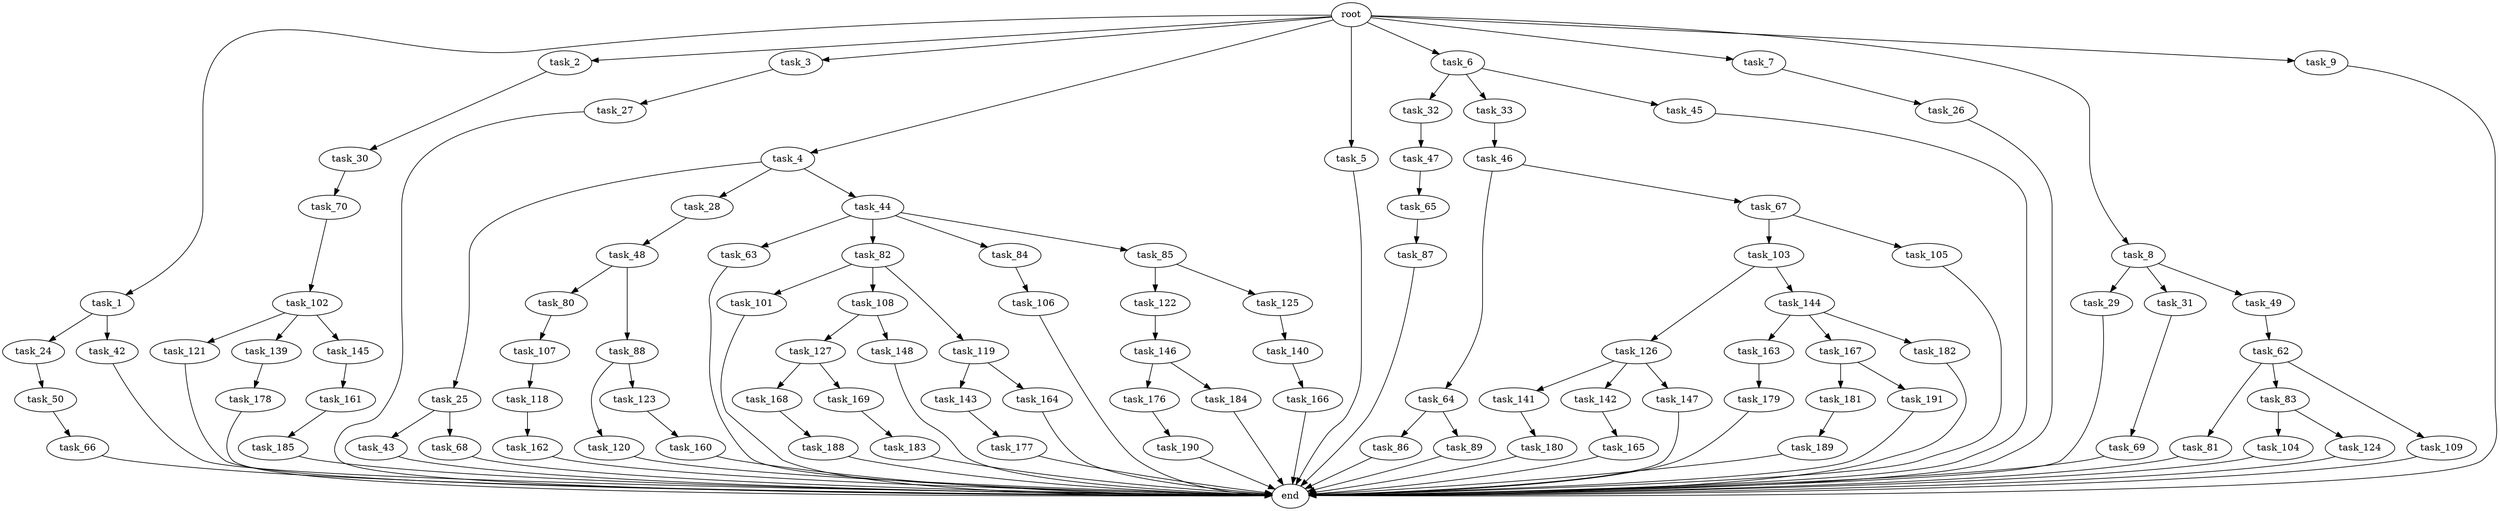 digraph G {
  root [size="0.000000"];
  task_1 [size="2.048000"];
  task_2 [size="2.048000"];
  task_3 [size="2.048000"];
  task_4 [size="2.048000"];
  task_5 [size="2.048000"];
  task_6 [size="2.048000"];
  task_7 [size="2.048000"];
  task_8 [size="2.048000"];
  task_9 [size="2.048000"];
  task_24 [size="154618822.656000"];
  task_25 [size="154618822.656000"];
  task_26 [size="841813590.016000"];
  task_27 [size="274877906.944000"];
  task_28 [size="154618822.656000"];
  task_29 [size="429496729.600000"];
  task_30 [size="618475290.624000"];
  task_31 [size="429496729.600000"];
  task_32 [size="68719476.736000"];
  task_33 [size="68719476.736000"];
  task_42 [size="154618822.656000"];
  task_43 [size="618475290.624000"];
  task_44 [size="154618822.656000"];
  task_45 [size="68719476.736000"];
  task_46 [size="841813590.016000"];
  task_47 [size="274877906.944000"];
  task_48 [size="68719476.736000"];
  task_49 [size="429496729.600000"];
  task_50 [size="429496729.600000"];
  task_62 [size="154618822.656000"];
  task_63 [size="618475290.624000"];
  task_64 [size="68719476.736000"];
  task_65 [size="841813590.016000"];
  task_66 [size="1717986918.400000"];
  task_67 [size="68719476.736000"];
  task_68 [size="618475290.624000"];
  task_69 [size="1099511627.776000"];
  task_70 [size="429496729.600000"];
  task_80 [size="1099511627.776000"];
  task_81 [size="841813590.016000"];
  task_82 [size="618475290.624000"];
  task_83 [size="841813590.016000"];
  task_84 [size="618475290.624000"];
  task_85 [size="618475290.624000"];
  task_86 [size="841813590.016000"];
  task_87 [size="68719476.736000"];
  task_88 [size="1099511627.776000"];
  task_89 [size="841813590.016000"];
  task_101 [size="841813590.016000"];
  task_102 [size="154618822.656000"];
  task_103 [size="618475290.624000"];
  task_104 [size="1391569403.904000"];
  task_105 [size="618475290.624000"];
  task_106 [size="429496729.600000"];
  task_107 [size="68719476.736000"];
  task_108 [size="841813590.016000"];
  task_109 [size="841813590.016000"];
  task_118 [size="68719476.736000"];
  task_119 [size="841813590.016000"];
  task_120 [size="154618822.656000"];
  task_121 [size="1099511627.776000"];
  task_122 [size="429496729.600000"];
  task_123 [size="154618822.656000"];
  task_124 [size="1391569403.904000"];
  task_125 [size="429496729.600000"];
  task_126 [size="274877906.944000"];
  task_127 [size="841813590.016000"];
  task_139 [size="1099511627.776000"];
  task_140 [size="841813590.016000"];
  task_141 [size="1099511627.776000"];
  task_142 [size="1099511627.776000"];
  task_143 [size="1099511627.776000"];
  task_144 [size="274877906.944000"];
  task_145 [size="1099511627.776000"];
  task_146 [size="429496729.600000"];
  task_147 [size="1099511627.776000"];
  task_148 [size="841813590.016000"];
  task_160 [size="841813590.016000"];
  task_161 [size="429496729.600000"];
  task_162 [size="841813590.016000"];
  task_163 [size="841813590.016000"];
  task_164 [size="1099511627.776000"];
  task_165 [size="68719476.736000"];
  task_166 [size="429496729.600000"];
  task_167 [size="841813590.016000"];
  task_168 [size="1099511627.776000"];
  task_169 [size="1099511627.776000"];
  task_176 [size="841813590.016000"];
  task_177 [size="154618822.656000"];
  task_178 [size="618475290.624000"];
  task_179 [size="154618822.656000"];
  task_180 [size="841813590.016000"];
  task_181 [size="841813590.016000"];
  task_182 [size="841813590.016000"];
  task_183 [size="429496729.600000"];
  task_184 [size="841813590.016000"];
  task_185 [size="429496729.600000"];
  task_188 [size="1099511627.776000"];
  task_189 [size="841813590.016000"];
  task_190 [size="154618822.656000"];
  task_191 [size="841813590.016000"];
  end [size="0.000000"];

  root -> task_1 [size="1.000000"];
  root -> task_2 [size="1.000000"];
  root -> task_3 [size="1.000000"];
  root -> task_4 [size="1.000000"];
  root -> task_5 [size="1.000000"];
  root -> task_6 [size="1.000000"];
  root -> task_7 [size="1.000000"];
  root -> task_8 [size="1.000000"];
  root -> task_9 [size="1.000000"];
  task_1 -> task_24 [size="75497472.000000"];
  task_1 -> task_42 [size="75497472.000000"];
  task_2 -> task_30 [size="301989888.000000"];
  task_3 -> task_27 [size="134217728.000000"];
  task_4 -> task_25 [size="75497472.000000"];
  task_4 -> task_28 [size="75497472.000000"];
  task_4 -> task_44 [size="75497472.000000"];
  task_5 -> end [size="1.000000"];
  task_6 -> task_32 [size="33554432.000000"];
  task_6 -> task_33 [size="33554432.000000"];
  task_6 -> task_45 [size="33554432.000000"];
  task_7 -> task_26 [size="411041792.000000"];
  task_8 -> task_29 [size="209715200.000000"];
  task_8 -> task_31 [size="209715200.000000"];
  task_8 -> task_49 [size="209715200.000000"];
  task_9 -> end [size="1.000000"];
  task_24 -> task_50 [size="209715200.000000"];
  task_25 -> task_43 [size="301989888.000000"];
  task_25 -> task_68 [size="301989888.000000"];
  task_26 -> end [size="1.000000"];
  task_27 -> end [size="1.000000"];
  task_28 -> task_48 [size="33554432.000000"];
  task_29 -> end [size="1.000000"];
  task_30 -> task_70 [size="209715200.000000"];
  task_31 -> task_69 [size="536870912.000000"];
  task_32 -> task_47 [size="134217728.000000"];
  task_33 -> task_46 [size="411041792.000000"];
  task_42 -> end [size="1.000000"];
  task_43 -> end [size="1.000000"];
  task_44 -> task_63 [size="301989888.000000"];
  task_44 -> task_82 [size="301989888.000000"];
  task_44 -> task_84 [size="301989888.000000"];
  task_44 -> task_85 [size="301989888.000000"];
  task_45 -> end [size="1.000000"];
  task_46 -> task_64 [size="33554432.000000"];
  task_46 -> task_67 [size="33554432.000000"];
  task_47 -> task_65 [size="411041792.000000"];
  task_48 -> task_80 [size="536870912.000000"];
  task_48 -> task_88 [size="536870912.000000"];
  task_49 -> task_62 [size="75497472.000000"];
  task_50 -> task_66 [size="838860800.000000"];
  task_62 -> task_81 [size="411041792.000000"];
  task_62 -> task_83 [size="411041792.000000"];
  task_62 -> task_109 [size="411041792.000000"];
  task_63 -> end [size="1.000000"];
  task_64 -> task_86 [size="411041792.000000"];
  task_64 -> task_89 [size="411041792.000000"];
  task_65 -> task_87 [size="33554432.000000"];
  task_66 -> end [size="1.000000"];
  task_67 -> task_103 [size="301989888.000000"];
  task_67 -> task_105 [size="301989888.000000"];
  task_68 -> end [size="1.000000"];
  task_69 -> end [size="1.000000"];
  task_70 -> task_102 [size="75497472.000000"];
  task_80 -> task_107 [size="33554432.000000"];
  task_81 -> end [size="1.000000"];
  task_82 -> task_101 [size="411041792.000000"];
  task_82 -> task_108 [size="411041792.000000"];
  task_82 -> task_119 [size="411041792.000000"];
  task_83 -> task_104 [size="679477248.000000"];
  task_83 -> task_124 [size="679477248.000000"];
  task_84 -> task_106 [size="209715200.000000"];
  task_85 -> task_122 [size="209715200.000000"];
  task_85 -> task_125 [size="209715200.000000"];
  task_86 -> end [size="1.000000"];
  task_87 -> end [size="1.000000"];
  task_88 -> task_120 [size="75497472.000000"];
  task_88 -> task_123 [size="75497472.000000"];
  task_89 -> end [size="1.000000"];
  task_101 -> end [size="1.000000"];
  task_102 -> task_121 [size="536870912.000000"];
  task_102 -> task_139 [size="536870912.000000"];
  task_102 -> task_145 [size="536870912.000000"];
  task_103 -> task_126 [size="134217728.000000"];
  task_103 -> task_144 [size="134217728.000000"];
  task_104 -> end [size="1.000000"];
  task_105 -> end [size="1.000000"];
  task_106 -> end [size="1.000000"];
  task_107 -> task_118 [size="33554432.000000"];
  task_108 -> task_127 [size="411041792.000000"];
  task_108 -> task_148 [size="411041792.000000"];
  task_109 -> end [size="1.000000"];
  task_118 -> task_162 [size="411041792.000000"];
  task_119 -> task_143 [size="536870912.000000"];
  task_119 -> task_164 [size="536870912.000000"];
  task_120 -> end [size="1.000000"];
  task_121 -> end [size="1.000000"];
  task_122 -> task_146 [size="209715200.000000"];
  task_123 -> task_160 [size="411041792.000000"];
  task_124 -> end [size="1.000000"];
  task_125 -> task_140 [size="411041792.000000"];
  task_126 -> task_141 [size="536870912.000000"];
  task_126 -> task_142 [size="536870912.000000"];
  task_126 -> task_147 [size="536870912.000000"];
  task_127 -> task_168 [size="536870912.000000"];
  task_127 -> task_169 [size="536870912.000000"];
  task_139 -> task_178 [size="301989888.000000"];
  task_140 -> task_166 [size="209715200.000000"];
  task_141 -> task_180 [size="411041792.000000"];
  task_142 -> task_165 [size="33554432.000000"];
  task_143 -> task_177 [size="75497472.000000"];
  task_144 -> task_163 [size="411041792.000000"];
  task_144 -> task_167 [size="411041792.000000"];
  task_144 -> task_182 [size="411041792.000000"];
  task_145 -> task_161 [size="209715200.000000"];
  task_146 -> task_176 [size="411041792.000000"];
  task_146 -> task_184 [size="411041792.000000"];
  task_147 -> end [size="1.000000"];
  task_148 -> end [size="1.000000"];
  task_160 -> end [size="1.000000"];
  task_161 -> task_185 [size="209715200.000000"];
  task_162 -> end [size="1.000000"];
  task_163 -> task_179 [size="75497472.000000"];
  task_164 -> end [size="1.000000"];
  task_165 -> end [size="1.000000"];
  task_166 -> end [size="1.000000"];
  task_167 -> task_181 [size="411041792.000000"];
  task_167 -> task_191 [size="411041792.000000"];
  task_168 -> task_188 [size="536870912.000000"];
  task_169 -> task_183 [size="209715200.000000"];
  task_176 -> task_190 [size="75497472.000000"];
  task_177 -> end [size="1.000000"];
  task_178 -> end [size="1.000000"];
  task_179 -> end [size="1.000000"];
  task_180 -> end [size="1.000000"];
  task_181 -> task_189 [size="411041792.000000"];
  task_182 -> end [size="1.000000"];
  task_183 -> end [size="1.000000"];
  task_184 -> end [size="1.000000"];
  task_185 -> end [size="1.000000"];
  task_188 -> end [size="1.000000"];
  task_189 -> end [size="1.000000"];
  task_190 -> end [size="1.000000"];
  task_191 -> end [size="1.000000"];
}
